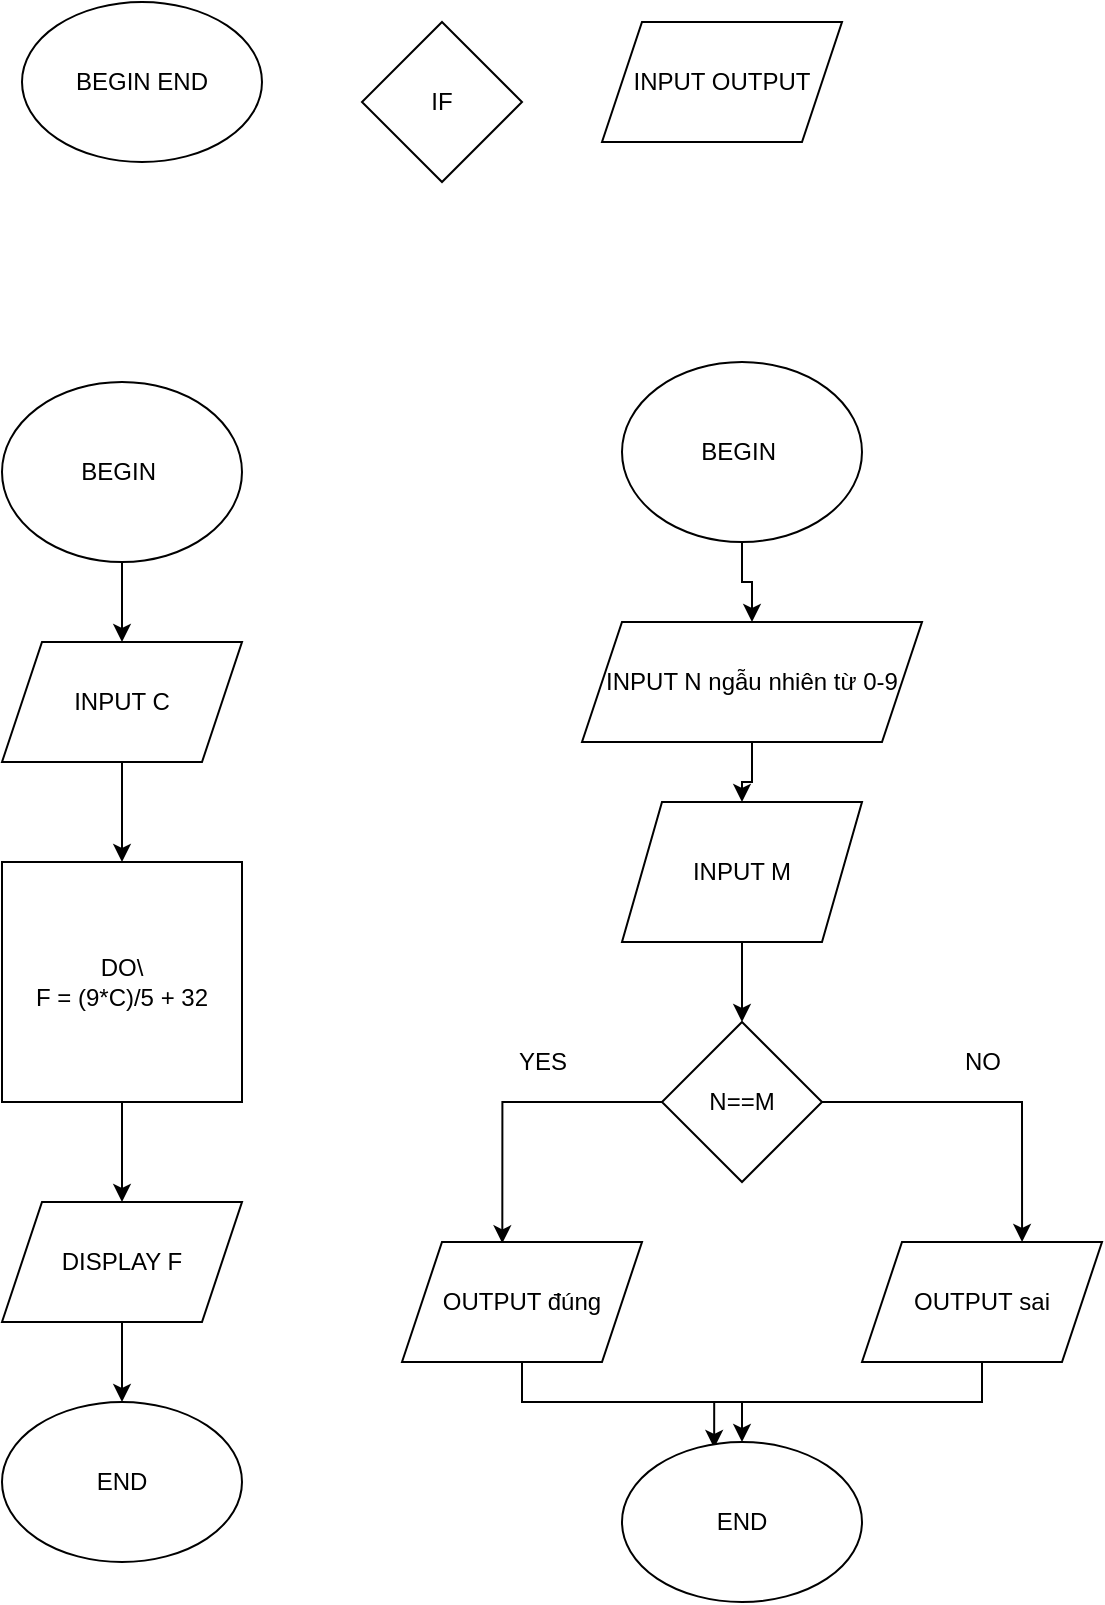 <mxfile version="14.6.6" type="device"><diagram id="7XeEkvCa6IP-oDO1B07j" name="Page-1"><mxGraphModel dx="1021" dy="567" grid="1" gridSize="10" guides="1" tooltips="1" connect="1" arrows="1" fold="1" page="1" pageScale="1" pageWidth="850" pageHeight="1100" math="0" shadow="0"><root><mxCell id="0"/><mxCell id="1" parent="0"/><mxCell id="vCP7uXQQHO3D6CNlxiKn-1" value="BEGIN END" style="ellipse;whiteSpace=wrap;html=1;" vertex="1" parent="1"><mxGeometry x="100" y="10" width="120" height="80" as="geometry"/></mxCell><mxCell id="vCP7uXQQHO3D6CNlxiKn-2" value="IF" style="rhombus;whiteSpace=wrap;html=1;" vertex="1" parent="1"><mxGeometry x="270" y="20" width="80" height="80" as="geometry"/></mxCell><mxCell id="vCP7uXQQHO3D6CNlxiKn-3" value="INPUT OUTPUT" style="shape=parallelogram;perimeter=parallelogramPerimeter;whiteSpace=wrap;html=1;fixedSize=1;" vertex="1" parent="1"><mxGeometry x="390" y="20" width="120" height="60" as="geometry"/></mxCell><mxCell id="vCP7uXQQHO3D6CNlxiKn-12" style="edgeStyle=orthogonalEdgeStyle;rounded=0;orthogonalLoop=1;jettySize=auto;html=1;entryX=0.5;entryY=0;entryDx=0;entryDy=0;" edge="1" parent="1" source="vCP7uXQQHO3D6CNlxiKn-4" target="vCP7uXQQHO3D6CNlxiKn-8"><mxGeometry relative="1" as="geometry"/></mxCell><mxCell id="vCP7uXQQHO3D6CNlxiKn-4" value="DO\&lt;br&gt;F = (9*C)/5 + 32" style="whiteSpace=wrap;html=1;aspect=fixed;" vertex="1" parent="1"><mxGeometry x="90" y="440" width="120" height="120" as="geometry"/></mxCell><mxCell id="vCP7uXQQHO3D6CNlxiKn-10" style="edgeStyle=orthogonalEdgeStyle;rounded=0;orthogonalLoop=1;jettySize=auto;html=1;" edge="1" parent="1" source="vCP7uXQQHO3D6CNlxiKn-5" target="vCP7uXQQHO3D6CNlxiKn-7"><mxGeometry relative="1" as="geometry"/></mxCell><mxCell id="vCP7uXQQHO3D6CNlxiKn-5" value="BEGIN&amp;nbsp;" style="ellipse;whiteSpace=wrap;html=1;" vertex="1" parent="1"><mxGeometry x="90" y="200" width="120" height="90" as="geometry"/></mxCell><mxCell id="vCP7uXQQHO3D6CNlxiKn-6" value="END" style="ellipse;whiteSpace=wrap;html=1;" vertex="1" parent="1"><mxGeometry x="90" y="710" width="120" height="80" as="geometry"/></mxCell><mxCell id="vCP7uXQQHO3D6CNlxiKn-11" style="edgeStyle=orthogonalEdgeStyle;rounded=0;orthogonalLoop=1;jettySize=auto;html=1;entryX=0.5;entryY=0;entryDx=0;entryDy=0;" edge="1" parent="1" source="vCP7uXQQHO3D6CNlxiKn-7" target="vCP7uXQQHO3D6CNlxiKn-4"><mxGeometry relative="1" as="geometry"/></mxCell><mxCell id="vCP7uXQQHO3D6CNlxiKn-7" value="INPUT C" style="shape=parallelogram;perimeter=parallelogramPerimeter;whiteSpace=wrap;html=1;fixedSize=1;" vertex="1" parent="1"><mxGeometry x="90" y="330" width="120" height="60" as="geometry"/></mxCell><mxCell id="vCP7uXQQHO3D6CNlxiKn-13" style="edgeStyle=orthogonalEdgeStyle;rounded=0;orthogonalLoop=1;jettySize=auto;html=1;" edge="1" parent="1" source="vCP7uXQQHO3D6CNlxiKn-8" target="vCP7uXQQHO3D6CNlxiKn-6"><mxGeometry relative="1" as="geometry"/></mxCell><mxCell id="vCP7uXQQHO3D6CNlxiKn-8" value="DISPLAY F" style="shape=parallelogram;perimeter=parallelogramPerimeter;whiteSpace=wrap;html=1;fixedSize=1;" vertex="1" parent="1"><mxGeometry x="90" y="610" width="120" height="60" as="geometry"/></mxCell><mxCell id="vCP7uXQQHO3D6CNlxiKn-17" style="edgeStyle=orthogonalEdgeStyle;rounded=0;orthogonalLoop=1;jettySize=auto;html=1;entryX=0.5;entryY=0;entryDx=0;entryDy=0;" edge="1" parent="1" source="vCP7uXQQHO3D6CNlxiKn-14" target="vCP7uXQQHO3D6CNlxiKn-15"><mxGeometry relative="1" as="geometry"/></mxCell><mxCell id="vCP7uXQQHO3D6CNlxiKn-14" value="BEGIN&amp;nbsp;" style="ellipse;whiteSpace=wrap;html=1;" vertex="1" parent="1"><mxGeometry x="400" y="190" width="120" height="90" as="geometry"/></mxCell><mxCell id="vCP7uXQQHO3D6CNlxiKn-18" style="edgeStyle=orthogonalEdgeStyle;rounded=0;orthogonalLoop=1;jettySize=auto;html=1;entryX=0.5;entryY=0;entryDx=0;entryDy=0;" edge="1" parent="1" source="vCP7uXQQHO3D6CNlxiKn-15" target="vCP7uXQQHO3D6CNlxiKn-16"><mxGeometry relative="1" as="geometry"/></mxCell><mxCell id="vCP7uXQQHO3D6CNlxiKn-15" value="INPUT N ngẫu nhiên từ 0-9" style="shape=parallelogram;perimeter=parallelogramPerimeter;whiteSpace=wrap;html=1;fixedSize=1;" vertex="1" parent="1"><mxGeometry x="380" y="320" width="170" height="60" as="geometry"/></mxCell><mxCell id="vCP7uXQQHO3D6CNlxiKn-21" style="edgeStyle=orthogonalEdgeStyle;rounded=0;orthogonalLoop=1;jettySize=auto;html=1;" edge="1" parent="1" source="vCP7uXQQHO3D6CNlxiKn-16" target="vCP7uXQQHO3D6CNlxiKn-19"><mxGeometry relative="1" as="geometry"/></mxCell><mxCell id="vCP7uXQQHO3D6CNlxiKn-16" value="INPUT M" style="shape=parallelogram;perimeter=parallelogramPerimeter;whiteSpace=wrap;html=1;fixedSize=1;" vertex="1" parent="1"><mxGeometry x="400" y="410" width="120" height="70" as="geometry"/></mxCell><mxCell id="vCP7uXQQHO3D6CNlxiKn-24" style="edgeStyle=orthogonalEdgeStyle;rounded=0;orthogonalLoop=1;jettySize=auto;html=1;entryX=0.418;entryY=0.011;entryDx=0;entryDy=0;entryPerimeter=0;" edge="1" parent="1" source="vCP7uXQQHO3D6CNlxiKn-19" target="vCP7uXQQHO3D6CNlxiKn-22"><mxGeometry relative="1" as="geometry"><mxPoint x="340" y="560" as="targetPoint"/></mxGeometry></mxCell><mxCell id="vCP7uXQQHO3D6CNlxiKn-25" style="edgeStyle=orthogonalEdgeStyle;rounded=0;orthogonalLoop=1;jettySize=auto;html=1;entryX=0.667;entryY=0;entryDx=0;entryDy=0;entryPerimeter=0;" edge="1" parent="1" source="vCP7uXQQHO3D6CNlxiKn-19" target="vCP7uXQQHO3D6CNlxiKn-23"><mxGeometry relative="1" as="geometry"><mxPoint x="600" y="560" as="targetPoint"/></mxGeometry></mxCell><mxCell id="vCP7uXQQHO3D6CNlxiKn-19" value="N==M" style="rhombus;whiteSpace=wrap;html=1;" vertex="1" parent="1"><mxGeometry x="420" y="520" width="80" height="80" as="geometry"/></mxCell><mxCell id="vCP7uXQQHO3D6CNlxiKn-28" style="edgeStyle=orthogonalEdgeStyle;rounded=0;orthogonalLoop=1;jettySize=auto;html=1;" edge="1" parent="1" source="vCP7uXQQHO3D6CNlxiKn-22" target="vCP7uXQQHO3D6CNlxiKn-27"><mxGeometry relative="1" as="geometry"/></mxCell><mxCell id="vCP7uXQQHO3D6CNlxiKn-22" value="OUTPUT đúng" style="shape=parallelogram;perimeter=parallelogramPerimeter;whiteSpace=wrap;html=1;fixedSize=1;" vertex="1" parent="1"><mxGeometry x="290" y="630" width="120" height="60" as="geometry"/></mxCell><mxCell id="vCP7uXQQHO3D6CNlxiKn-29" style="edgeStyle=orthogonalEdgeStyle;rounded=0;orthogonalLoop=1;jettySize=auto;html=1;entryX=0.384;entryY=0.037;entryDx=0;entryDy=0;entryPerimeter=0;" edge="1" parent="1" source="vCP7uXQQHO3D6CNlxiKn-23" target="vCP7uXQQHO3D6CNlxiKn-27"><mxGeometry relative="1" as="geometry"/></mxCell><mxCell id="vCP7uXQQHO3D6CNlxiKn-23" value="OUTPUT&amp;nbsp;sai" style="shape=parallelogram;perimeter=parallelogramPerimeter;whiteSpace=wrap;html=1;fixedSize=1;" vertex="1" parent="1"><mxGeometry x="520" y="630" width="120" height="60" as="geometry"/></mxCell><mxCell id="vCP7uXQQHO3D6CNlxiKn-27" value="END" style="ellipse;whiteSpace=wrap;html=1;" vertex="1" parent="1"><mxGeometry x="400" y="730" width="120" height="80" as="geometry"/></mxCell><mxCell id="vCP7uXQQHO3D6CNlxiKn-30" value="YES" style="text;html=1;resizable=0;autosize=1;align=center;verticalAlign=middle;points=[];fillColor=none;strokeColor=none;rounded=0;" vertex="1" parent="1"><mxGeometry x="340" y="530" width="40" height="20" as="geometry"/></mxCell><mxCell id="vCP7uXQQHO3D6CNlxiKn-31" value="NO" style="text;html=1;resizable=0;autosize=1;align=center;verticalAlign=middle;points=[];fillColor=none;strokeColor=none;rounded=0;" vertex="1" parent="1"><mxGeometry x="565" y="530" width="30" height="20" as="geometry"/></mxCell></root></mxGraphModel></diagram></mxfile>